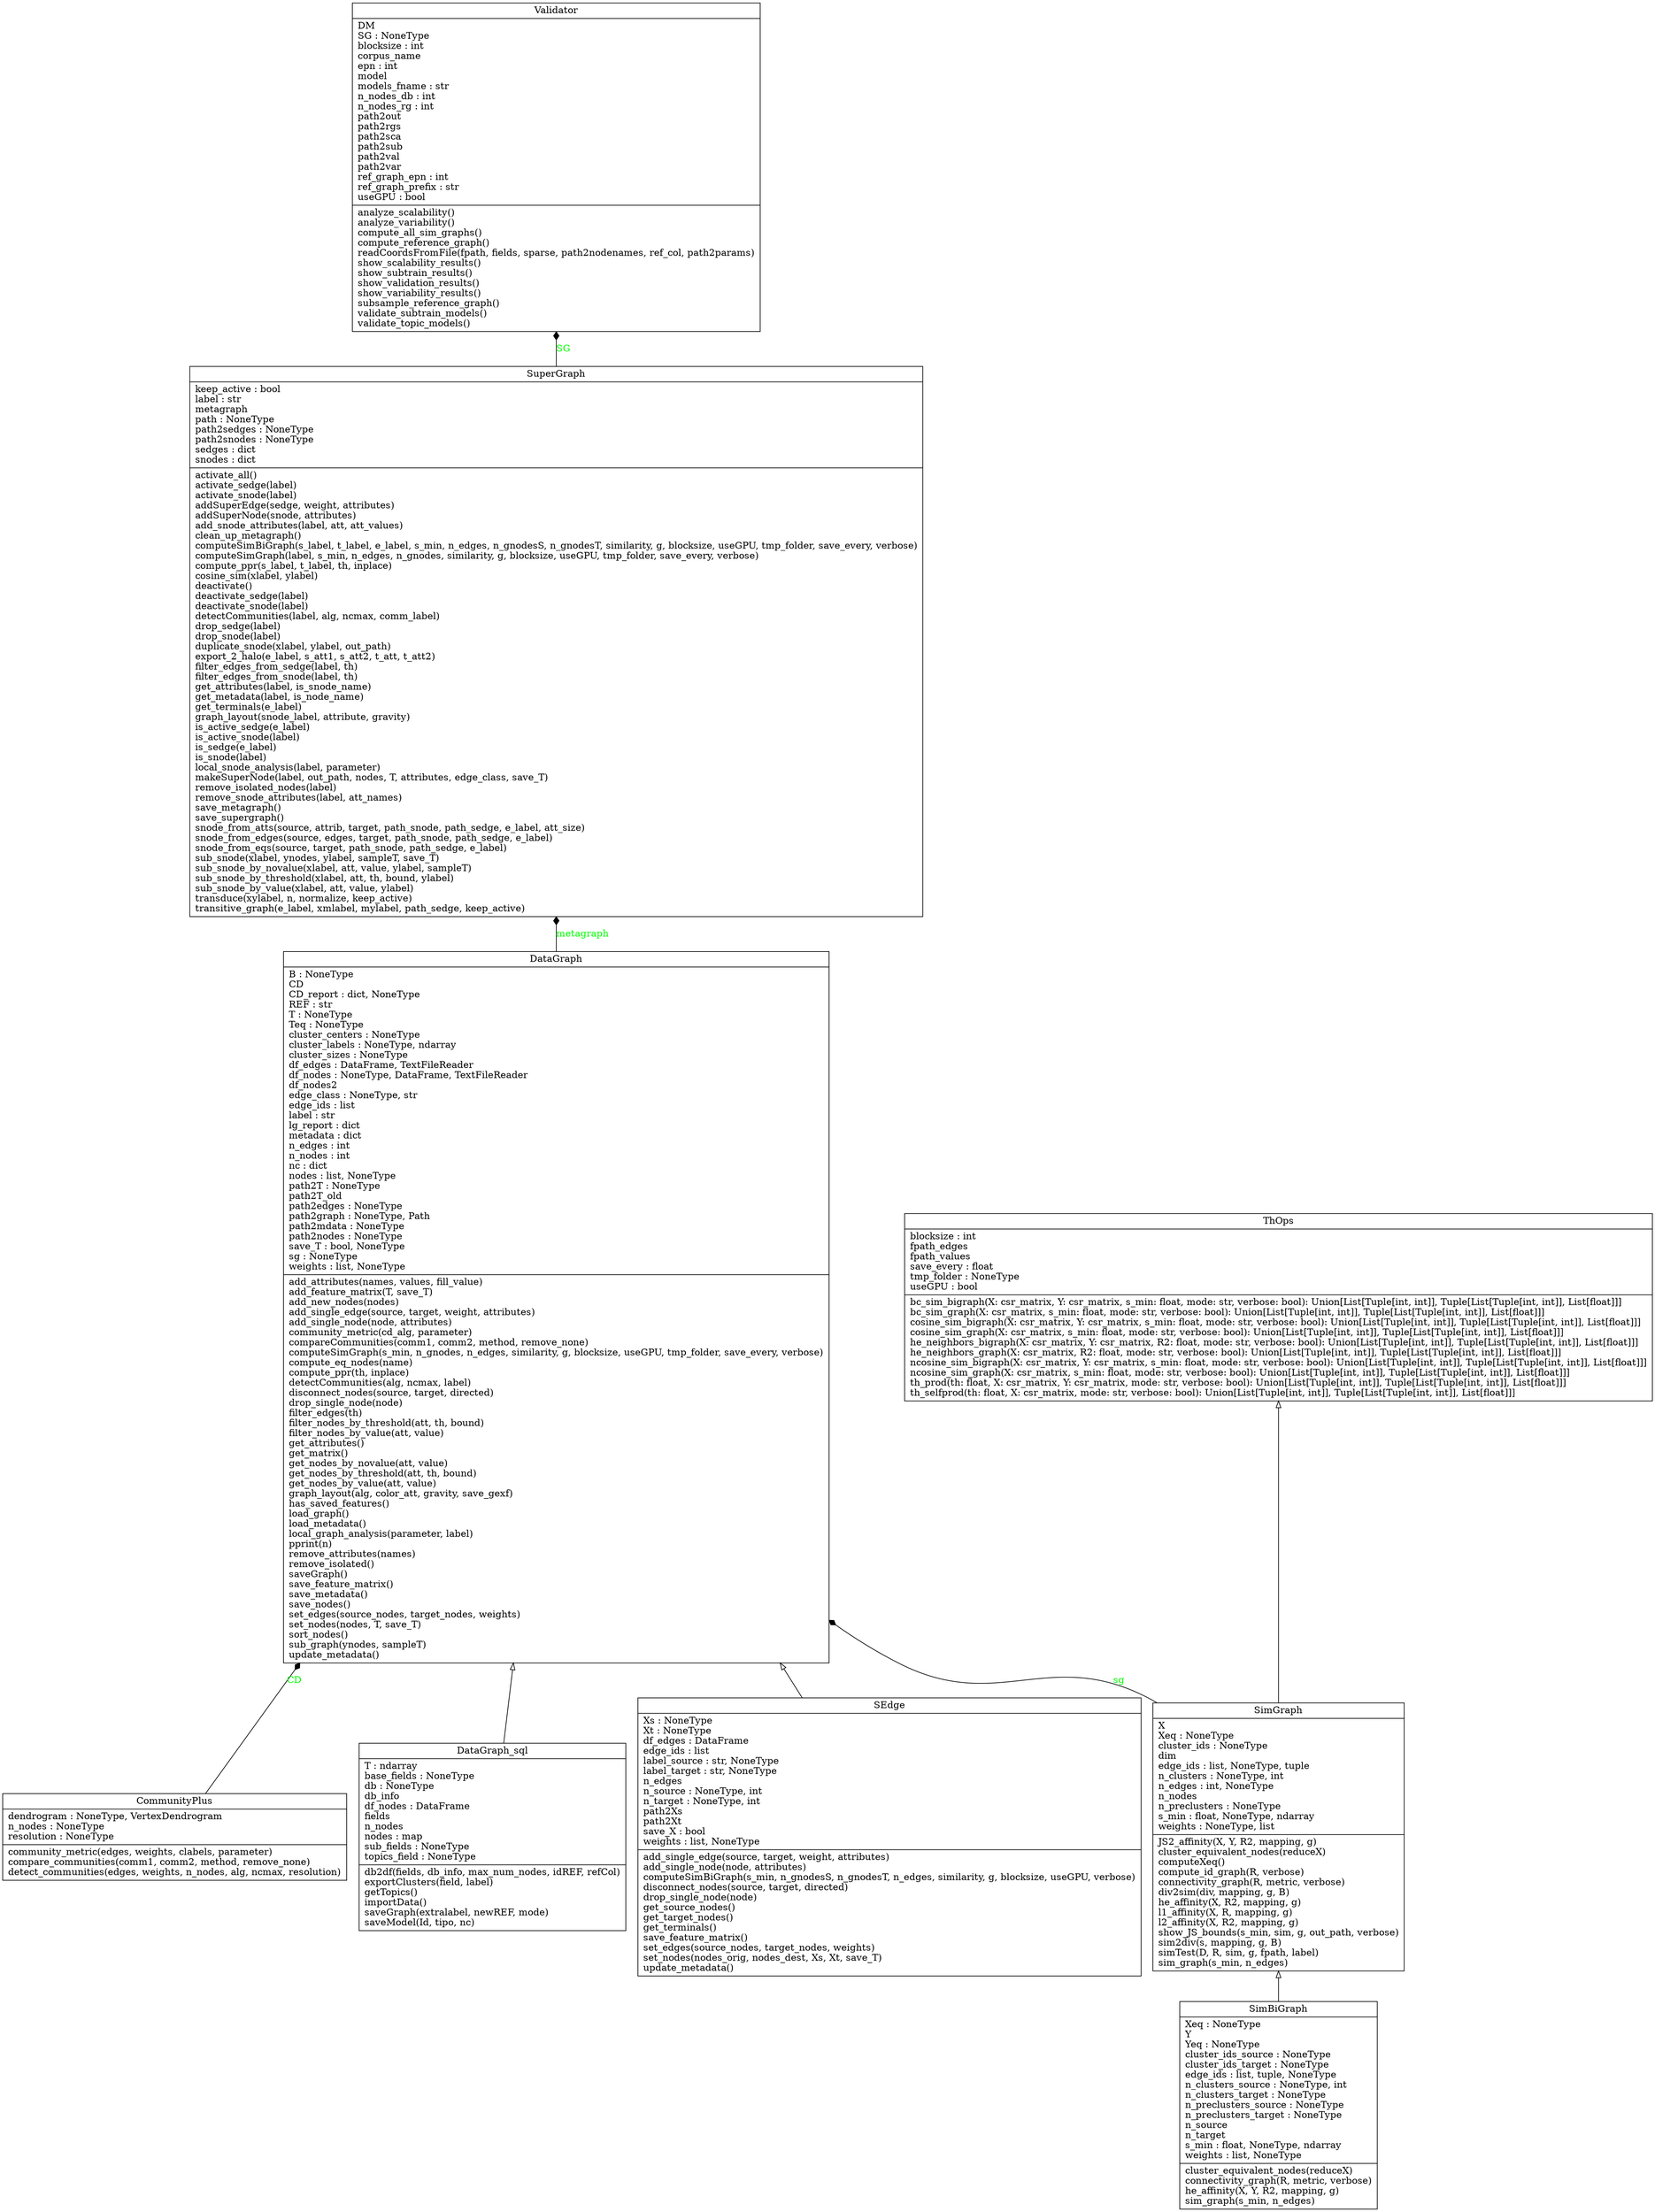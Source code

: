 digraph "classes" {
charset="utf-8"
rankdir=BT
"3" [label="{CommunityPlus|dendrogram : NoneType, VertexDendrogram\ln_nodes : NoneType\lresolution : NoneType\l|community_metric(edges, weights, clabels, parameter)\lcompare_communities(comm1, comm2, method, remove_none)\ldetect_communities(edges, weights, n_nodes, alg, ncmax, resolution)\l}", shape="record"];
"6" [label="{DataGraph|B : NoneType\lCD\lCD_report : dict, NoneType\lREF : str\lT : NoneType\lTeq : NoneType\lcluster_centers : NoneType\lcluster_labels : NoneType, ndarray\lcluster_sizes : NoneType\ldf_edges : DataFrame, TextFileReader\ldf_nodes : NoneType, DataFrame, TextFileReader\ldf_nodes2\ledge_class : NoneType, str\ledge_ids : list\llabel : str\llg_report : dict\lmetadata : dict\ln_edges : int\ln_nodes : int\lnc : dict\lnodes : list, NoneType\lpath2T : NoneType\lpath2T_old\lpath2edges : NoneType\lpath2graph : NoneType, Path\lpath2mdata : NoneType\lpath2nodes : NoneType\lsave_T : bool, NoneType\lsg : NoneType\lweights : list, NoneType\l|add_attributes(names, values, fill_value)\ladd_feature_matrix(T, save_T)\ladd_new_nodes(nodes)\ladd_single_edge(source, target, weight, attributes)\ladd_single_node(node, attributes)\lcommunity_metric(cd_alg, parameter)\lcompareCommunities(comm1, comm2, method, remove_none)\lcomputeSimGraph(s_min, n_gnodes, n_edges, similarity, g, blocksize, useGPU, tmp_folder, save_every, verbose)\lcompute_eq_nodes(name)\lcompute_ppr(th, inplace)\ldetectCommunities(alg, ncmax, label)\ldisconnect_nodes(source, target, directed)\ldrop_single_node(node)\lfilter_edges(th)\lfilter_nodes_by_threshold(att, th, bound)\lfilter_nodes_by_value(att, value)\lget_attributes()\lget_matrix()\lget_nodes_by_novalue(att, value)\lget_nodes_by_threshold(att, th, bound)\lget_nodes_by_value(att, value)\lgraph_layout(alg, color_att, gravity, save_gexf)\lhas_saved_features()\lload_graph()\lload_metadata()\llocal_graph_analysis(parameter, label)\lpprint(n)\lremove_attributes(names)\lremove_isolated()\lsaveGraph()\lsave_feature_matrix()\lsave_metadata()\lsave_nodes()\lset_edges(source_nodes, target_nodes, weights)\lset_nodes(nodes, T, save_T)\lsort_nodes()\lsub_graph(ynodes, sampleT)\lupdate_metadata()\l}", shape="record"];
"7" [label="{DataGraph_sql|T : ndarray\lbase_fields : NoneType\ldb : NoneType\ldb_info\ldf_nodes : DataFrame\lfields\ln_nodes\lnodes : map\lsub_fields : NoneType\ltopics_field : NoneType\l|db2df(fields, db_info, max_num_nodes, idREF, refCol)\lexportClusters(field, label)\lgetTopics()\limportData()\lsaveGraph(extralabel, newREF, mode)\lsaveModel(Id, tipo, nc)\l}", shape="record"];
"18" [label="{SEdge|Xs : NoneType\lXt : NoneType\ldf_edges : DataFrame\ledge_ids : list\llabel_source : str, NoneType\llabel_target : str, NoneType\ln_edges\ln_source : NoneType, int\ln_target : NoneType, int\lpath2Xs\lpath2Xt\lsave_X : bool\lweights : list, NoneType\l|add_single_edge(source, target, weight, attributes)\ladd_single_node(node, attributes)\lcomputeSimBiGraph(s_min, n_gnodesS, n_gnodesT, n_edges, similarity, g, blocksize, useGPU, verbose)\ldisconnect_nodes(source, target, directed)\ldrop_single_node(node)\lget_source_nodes()\lget_target_nodes()\lget_terminals()\lsave_feature_matrix()\lset_edges(source_nodes, target_nodes, weights)\lset_nodes(nodes_orig, nodes_dest, Xs, Xt, save_T)\lupdate_metadata()\l}", shape="record"];
"20" [label="{SimBiGraph|Xeq : NoneType\lY\lYeq : NoneType\lcluster_ids_source : NoneType\lcluster_ids_target : NoneType\ledge_ids : list, tuple, NoneType\ln_clusters_source : NoneType, int\ln_clusters_target : NoneType\ln_preclusters_source : NoneType\ln_preclusters_target : NoneType\ln_source\ln_target\ls_min : float, NoneType, ndarray\lweights : list, NoneType\l|cluster_equivalent_nodes(reduceX)\lconnectivity_graph(R, metric, verbose)\lhe_affinity(X, Y, R2, mapping, g)\lsim_graph(s_min, n_edges)\l}", shape="record"];
"21" [label="{SimGraph|X\lXeq : NoneType\lcluster_ids : NoneType\ldim\ledge_ids : list, NoneType, tuple\ln_clusters : NoneType, int\ln_edges : int, NoneType\ln_nodes\ln_preclusters : NoneType\ls_min : float, NoneType, ndarray\lweights : NoneType, list\l|JS2_affinity(X, Y, R2, mapping, g)\lcluster_equivalent_nodes(reduceX)\lcomputeXeq()\lcompute_id_graph(R, verbose)\lconnectivity_graph(R, metric, verbose)\ldiv2sim(div, mapping, g, B)\lhe_affinity(X, R2, mapping, g)\ll1_affinity(X, R, mapping, g)\ll2_affinity(X, R2, mapping, g)\lshow_JS_bounds(s_min, sim, g, out_path, verbose)\lsim2div(s, mapping, g, B)\lsimTest(D, R, sim, g, fpath, label)\lsim_graph(s_min, n_edges)\l}", shape="record"];
"23" [label="{SuperGraph|keep_active : bool\llabel : str\lmetagraph\lpath : NoneType\lpath2sedges : NoneType\lpath2snodes : NoneType\lsedges : dict\lsnodes : dict\l|activate_all()\lactivate_sedge(label)\lactivate_snode(label)\laddSuperEdge(sedge, weight, attributes)\laddSuperNode(snode, attributes)\ladd_snode_attributes(label, att, att_values)\lclean_up_metagraph()\lcomputeSimBiGraph(s_label, t_label, e_label, s_min, n_edges, n_gnodesS, n_gnodesT, similarity, g, blocksize, useGPU, tmp_folder, save_every, verbose)\lcomputeSimGraph(label, s_min, n_edges, n_gnodes, similarity, g, blocksize, useGPU, tmp_folder, save_every, verbose)\lcompute_ppr(s_label, t_label, th, inplace)\lcosine_sim(xlabel, ylabel)\ldeactivate()\ldeactivate_sedge(label)\ldeactivate_snode(label)\ldetectCommunities(label, alg, ncmax, comm_label)\ldrop_sedge(label)\ldrop_snode(label)\lduplicate_snode(xlabel, ylabel, out_path)\lexport_2_halo(e_label, s_att1, s_att2, t_att, t_att2)\lfilter_edges_from_sedge(label, th)\lfilter_edges_from_snode(label, th)\lget_attributes(label, is_snode_name)\lget_metadata(label, is_node_name)\lget_terminals(e_label)\lgraph_layout(snode_label, attribute, gravity)\lis_active_sedge(e_label)\lis_active_snode(label)\lis_sedge(e_label)\lis_snode(label)\llocal_snode_analysis(label, parameter)\lmakeSuperNode(label, out_path, nodes, T, attributes, edge_class, save_T)\lremove_isolated_nodes(label)\lremove_snode_attributes(label, att_names)\lsave_metagraph()\lsave_supergraph()\lsnode_from_atts(source, attrib, target, path_snode, path_sedge, e_label, att_size)\lsnode_from_edges(source, edges, target, path_snode, path_sedge, e_label)\lsnode_from_eqs(source, target, path_snode, path_sedge, e_label)\lsub_snode(xlabel, ynodes, ylabel, sampleT, save_T)\lsub_snode_by_novalue(xlabel, att, value, ylabel, sampleT)\lsub_snode_by_threshold(xlabel, att, th, bound, ylabel)\lsub_snode_by_value(xlabel, att, value, ylabel)\ltransduce(xylabel, n, normalize, keep_active)\ltransitive_graph(e_label, xmlabel, mylabel, path_sedge, keep_active)\l}", shape="record"];
"24" [label="{ThOps|blocksize : int\lfpath_edges\lfpath_values\lsave_every : float\ltmp_folder : NoneType\luseGPU : bool\l|bc_sim_bigraph(X: csr_matrix, Y: csr_matrix, s_min: float, mode: str, verbose: bool): Union[List[Tuple[int, int]], Tuple[List[Tuple[int, int]], List[float]]]\lbc_sim_graph(X: csr_matrix, s_min: float, mode: str, verbose: bool): Union[List[Tuple[int, int]], Tuple[List[Tuple[int, int]], List[float]]]\lcosine_sim_bigraph(X: csr_matrix, Y: csr_matrix, s_min: float, mode: str, verbose: bool): Union[List[Tuple[int, int]], Tuple[List[Tuple[int, int]], List[float]]]\lcosine_sim_graph(X: csr_matrix, s_min: float, mode: str, verbose: bool): Union[List[Tuple[int, int]], Tuple[List[Tuple[int, int]], List[float]]]\lhe_neighbors_bigraph(X: csr_matrix, Y: csr_matrix, R2: float, mode: str, verbose: bool): Union[List[Tuple[int, int]], Tuple[List[Tuple[int, int]], List[float]]]\lhe_neighbors_graph(X: csr_matrix, R2: float, mode: str, verbose: bool): Union[List[Tuple[int, int]], Tuple[List[Tuple[int, int]], List[float]]]\lncosine_sim_bigraph(X: csr_matrix, Y: csr_matrix, s_min: float, mode: str, verbose: bool): Union[List[Tuple[int, int]], Tuple[List[Tuple[int, int]], List[float]]]\lncosine_sim_graph(X: csr_matrix, s_min: float, mode: str, verbose: bool): Union[List[Tuple[int, int]], Tuple[List[Tuple[int, int]], List[float]]]\lth_prod(th: float, X: csr_matrix, Y: csr_matrix, mode: str, verbose: bool): Union[List[Tuple[int, int]], Tuple[List[Tuple[int, int]], List[float]]]\lth_selfprod(th: float, X: csr_matrix, mode: str, verbose: bool): Union[List[Tuple[int, int]], Tuple[List[Tuple[int, int]], List[float]]]\l}", shape="record"];
"27" [label="{Validator|DM\lSG : NoneType\lblocksize : int\lcorpus_name\lepn : int\lmodel\lmodels_fname : str\ln_nodes_db : int\ln_nodes_rg : int\lpath2out\lpath2rgs\lpath2sca\lpath2sub\lpath2val\lpath2var\lref_graph_epn : int\lref_graph_prefix : str\luseGPU : bool\l|analyze_scalability()\lanalyze_variability()\lcompute_all_sim_graphs()\lcompute_reference_graph()\lreadCoordsFromFile(fpath, fields, sparse, path2nodenames, ref_col, path2params)\lshow_scalability_results()\lshow_subtrain_results()\lshow_validation_results()\lshow_variability_results()\lsubsample_reference_graph()\lvalidate_subtrain_models()\lvalidate_topic_models()\l}", shape="record"];
"7" -> "6" [arrowhead="empty", arrowtail="none"];
"18" -> "6" [arrowhead="empty", arrowtail="none"];
"20" -> "21" [arrowhead="empty", arrowtail="none"];
"21" -> "24" [arrowhead="empty", arrowtail="none"];
"3" -> "6" [arrowhead="diamond", arrowtail="none", fontcolor="green", label="CD", style="solid"];
"6" -> "23" [arrowhead="diamond", arrowtail="none", fontcolor="green", label="metagraph", style="solid"];
"21" -> "6" [arrowhead="diamond", arrowtail="none", fontcolor="green", label="sg", style="solid"];
"23" -> "27" [arrowhead="diamond", arrowtail="none", fontcolor="green", label="SG", style="solid"];
}
